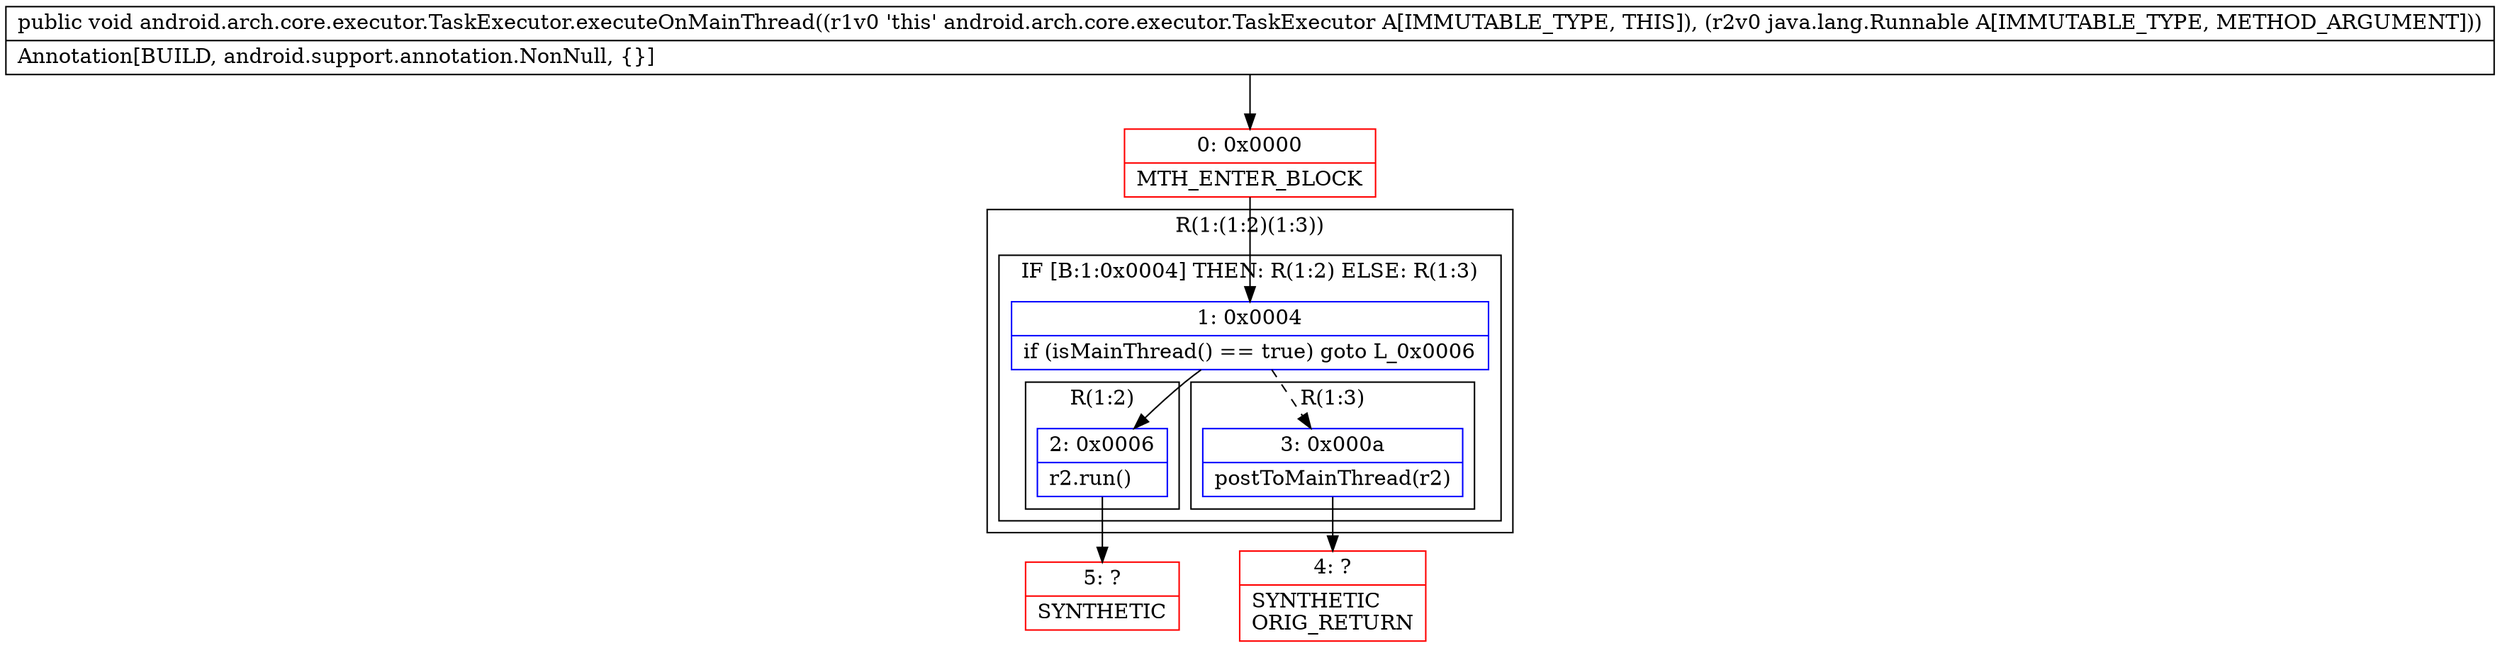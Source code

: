 digraph "CFG forandroid.arch.core.executor.TaskExecutor.executeOnMainThread(Ljava\/lang\/Runnable;)V" {
subgraph cluster_Region_1162423990 {
label = "R(1:(1:2)(1:3))";
node [shape=record,color=blue];
subgraph cluster_IfRegion_1511197917 {
label = "IF [B:1:0x0004] THEN: R(1:2) ELSE: R(1:3)";
node [shape=record,color=blue];
Node_1 [shape=record,label="{1\:\ 0x0004|if (isMainThread() == true) goto L_0x0006\l}"];
subgraph cluster_Region_1772795731 {
label = "R(1:2)";
node [shape=record,color=blue];
Node_2 [shape=record,label="{2\:\ 0x0006|r2.run()\l}"];
}
subgraph cluster_Region_116158030 {
label = "R(1:3)";
node [shape=record,color=blue];
Node_3 [shape=record,label="{3\:\ 0x000a|postToMainThread(r2)\l}"];
}
}
}
Node_0 [shape=record,color=red,label="{0\:\ 0x0000|MTH_ENTER_BLOCK\l}"];
Node_4 [shape=record,color=red,label="{4\:\ ?|SYNTHETIC\lORIG_RETURN\l}"];
Node_5 [shape=record,color=red,label="{5\:\ ?|SYNTHETIC\l}"];
MethodNode[shape=record,label="{public void android.arch.core.executor.TaskExecutor.executeOnMainThread((r1v0 'this' android.arch.core.executor.TaskExecutor A[IMMUTABLE_TYPE, THIS]), (r2v0 java.lang.Runnable A[IMMUTABLE_TYPE, METHOD_ARGUMENT]))  | Annotation[BUILD, android.support.annotation.NonNull, \{\}]\l}"];
MethodNode -> Node_0;
Node_1 -> Node_2;
Node_1 -> Node_3[style=dashed];
Node_2 -> Node_5;
Node_3 -> Node_4;
Node_0 -> Node_1;
}

